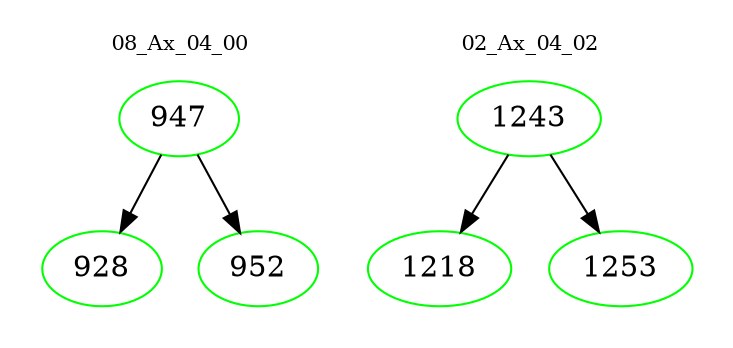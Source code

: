digraph{
subgraph cluster_0 {
color = white
label = "08_Ax_04_00";
fontsize=10;
T0_947 [label="947", color="green"]
T0_947 -> T0_928 [color="black"]
T0_928 [label="928", color="green"]
T0_947 -> T0_952 [color="black"]
T0_952 [label="952", color="green"]
}
subgraph cluster_1 {
color = white
label = "02_Ax_04_02";
fontsize=10;
T1_1243 [label="1243", color="green"]
T1_1243 -> T1_1218 [color="black"]
T1_1218 [label="1218", color="green"]
T1_1243 -> T1_1253 [color="black"]
T1_1253 [label="1253", color="green"]
}
}
